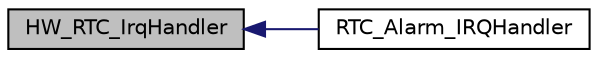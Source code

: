 digraph "HW_RTC_IrqHandler"
{
  edge [fontname="Helvetica",fontsize="10",labelfontname="Helvetica",labelfontsize="10"];
  node [fontname="Helvetica",fontsize="10",shape=record];
  rankdir="LR";
  Node48 [label="HW_RTC_IrqHandler",height=0.2,width=0.4,color="black", fillcolor="grey75", style="filled", fontcolor="black"];
  Node48 -> Node49 [dir="back",color="midnightblue",fontsize="10",style="solid",fontname="Helvetica"];
  Node49 [label="RTC_Alarm_IRQHandler",height=0.2,width=0.4,color="black", fillcolor="white", style="filled",URL="$stm32l1xx__it_8c.html#a4da4fb52ec579671d337938e78f9a207"];
}
